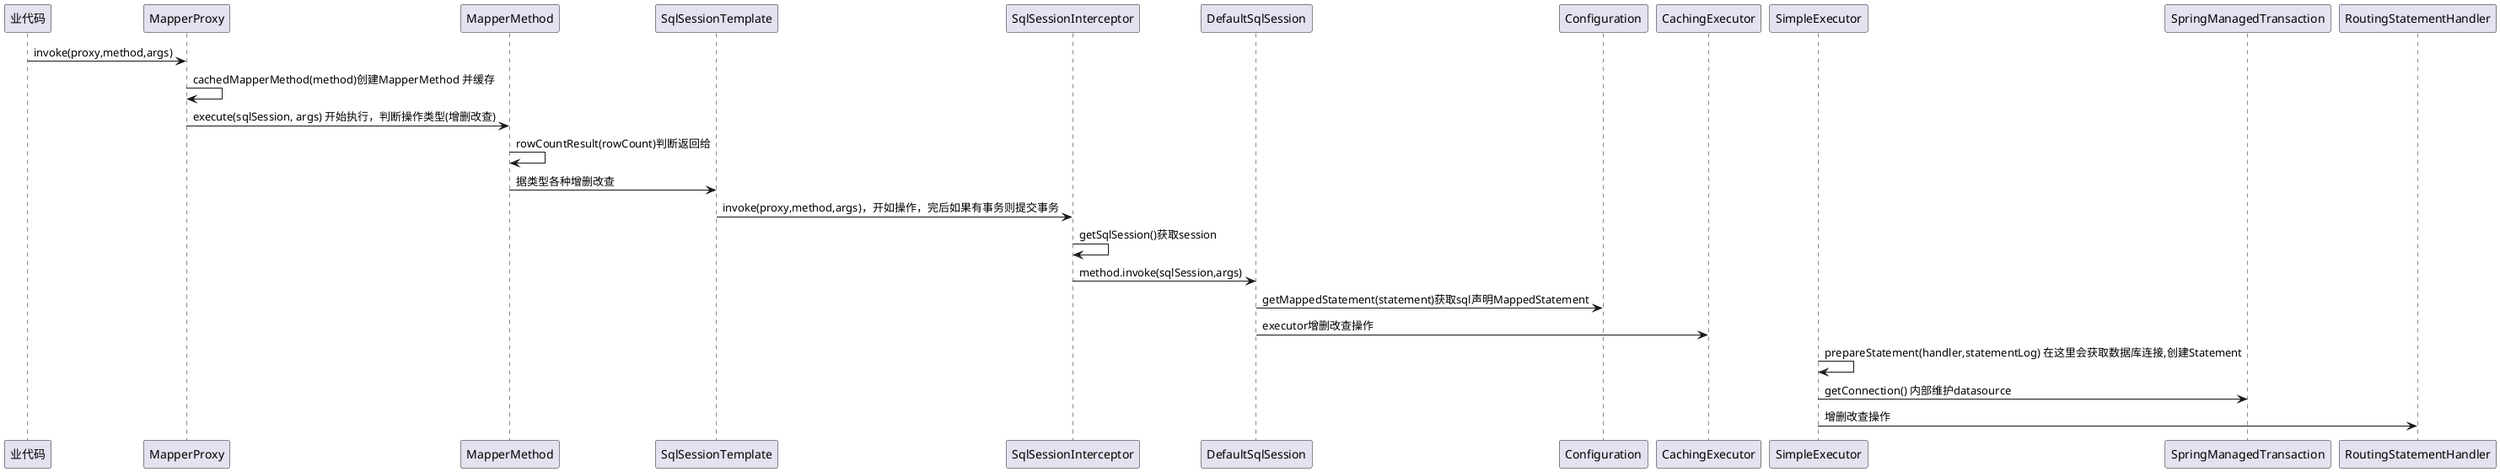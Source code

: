 
@startuml
业代码->MapperProxy:invoke(proxy,method,args)
MapperProxy->MapperProxy: cachedMapperMethod(method)创建MapperMethod 并缓存
MapperProxy->MapperMethod: execute(sqlSession, args) 开始执行，判断操作类型(增删改查)
MapperMethod->MapperMethod: rowCountResult(rowCount)判断返回给
MapperMethod->SqlSessionTemplate:据类型各种增删改查
SqlSessionTemplate->SqlSessionInterceptor:invoke(proxy,method,args)，开如操作，完后如果有事务则提交事务
SqlSessionInterceptor->SqlSessionInterceptor:getSqlSession()获取session
SqlSessionInterceptor->DefaultSqlSession:method.invoke(sqlSession,args)
DefaultSqlSession->Configuration: getMappedStatement(statement)获取sql声明MappedStatement
DefaultSqlSession->CachingExecutor: executor增删改查操作
SimpleExecutor->SimpleExecutor:prepareStatement(handler,statementLog) 在这里会获取数据库连接,创建Statement
SimpleExecutor->SpringManagedTransaction:getConnection() 内部维护datasource
SimpleExecutor->RoutingStatementHandler: 增删改查操作

@enduml
